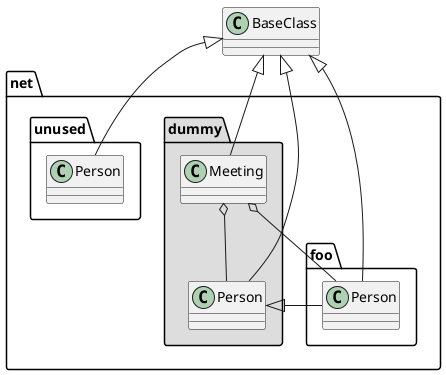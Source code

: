{
  "sha1": "sapd5oc0vscbwk6kaqak7528utgks29",
  "insertion": {
    "when": "2024-06-04T17:28:44.849Z",
    "user": "plantuml@gmail.com"
  }
}
@startuml
class BaseClass

namespace net.dummy #DDDDDD {
    .BaseClass <|-- Person
    Meeting o-- Person
    
    .BaseClass <|- Meeting

}

namespace net.foo {
  class Person
  net.dummy.Person  <|- Person
  .BaseClass <|-- Person

  net.dummy.Meeting o-- Person
}

BaseClass <|-- net.unused.Person
@enduml
